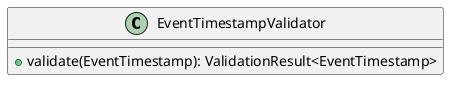 @startuml

    class EventTimestampValidator [[EventTimestampValidator.html]] {
        +validate(EventTimestamp): ValidationResult<EventTimestamp>
    }

@enduml
